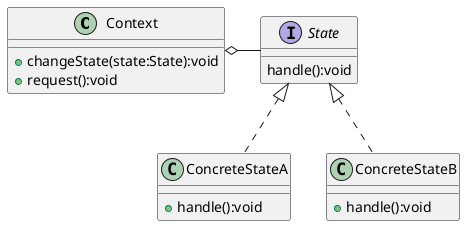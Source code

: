 @startuml state
class Context{
  + changeState(state:State):void
  + request():void
}
interface State{
  handle():void
}
class ConcreteStateA{
  +handle():void
}
class ConcreteStateB{
  +handle():void
}

Context o-right- State
ConcreteStateA .up.|> State
ConcreteStateB .up.|> State
@enduml
